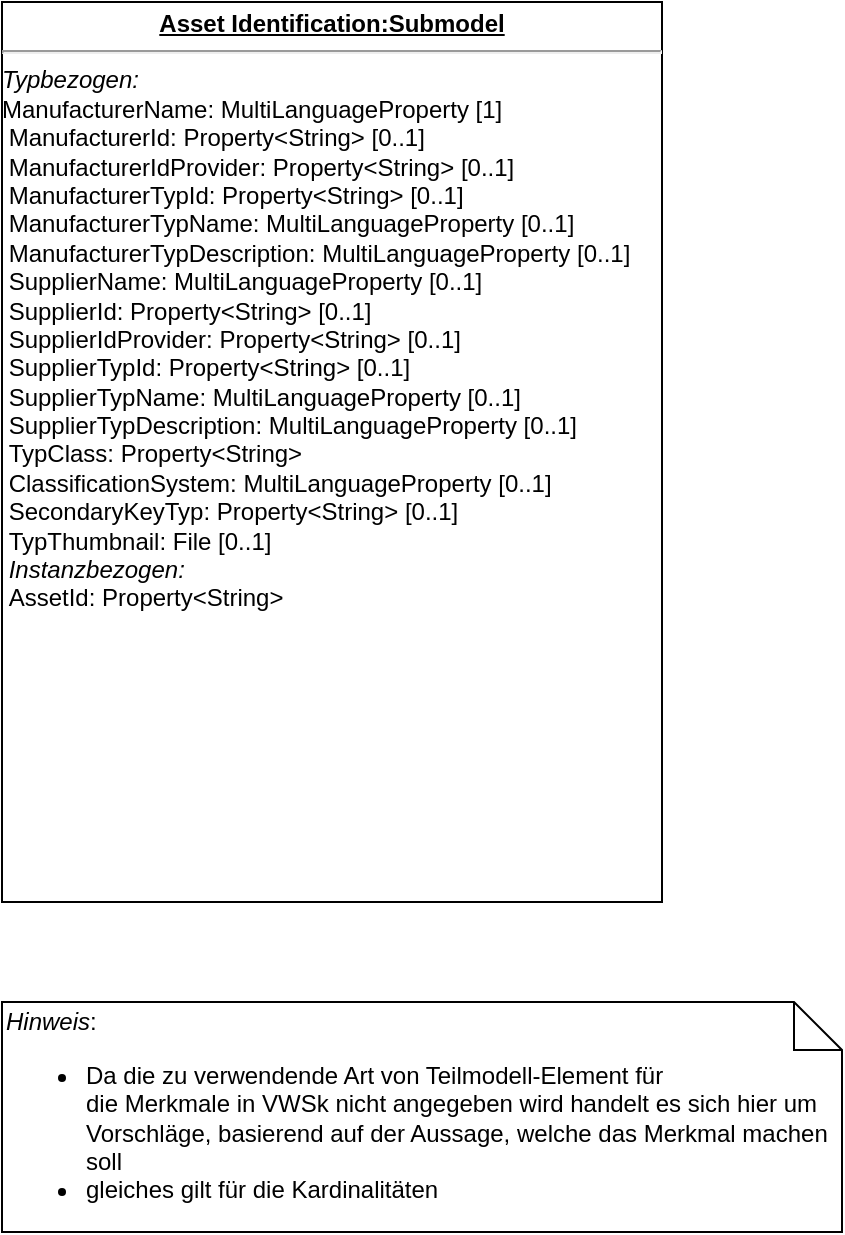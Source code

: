 <mxfile version="13.10.0" type="github">
  <diagram id="4UYlCgZRLO4GiP1bX2ro" name="Page-1">
    <mxGraphModel dx="854" dy="404" grid="1" gridSize="10" guides="1" tooltips="1" connect="1" arrows="1" fold="1" page="1" pageScale="1" pageWidth="827" pageHeight="1169" math="0" shadow="0">
      <root>
        <mxCell id="0" />
        <mxCell id="1" parent="0" />
        <mxCell id="7-Hjf0vCj2hYxwcwaUoQ-1" value="&lt;p style=&quot;margin: 0px ; margin-top: 4px ; text-align: center ; text-decoration: underline&quot;&gt;&lt;b&gt;Asset Identification:Submodel&lt;/b&gt;&lt;/p&gt;&lt;hr&gt;&lt;div&gt;&lt;i&gt;Typbezogen:&lt;/i&gt; &lt;br&gt;&lt;/div&gt;&lt;div&gt;ManufacturerName: MultiLanguageProperty [1]&lt;/div&gt;&lt;div&gt;&amp;nbsp;ManufacturerId: Property&amp;lt;String&amp;gt; [0..1]&lt;/div&gt;&lt;div&gt;&amp;nbsp;ManufacturerIdProvider: Property&amp;lt;String&amp;gt; [0..1]&lt;/div&gt;&lt;div&gt;&amp;nbsp;ManufacturerTypId: Property&amp;lt;String&amp;gt; [0..1]&lt;/div&gt;&lt;div&gt;&amp;nbsp;ManufacturerTypName: MultiLanguageProperty [0..1]&lt;/div&gt;&lt;div&gt;&amp;nbsp;ManufacturerTypDescription: MultiLanguageProperty [0..1]&lt;/div&gt;&lt;div&gt;&amp;nbsp;SupplierName: MultiLanguageProperty [0..1]&lt;/div&gt;&lt;div&gt;&amp;nbsp;SupplierId: Property&amp;lt;String&amp;gt; [0..1]&lt;br&gt;&lt;/div&gt;&lt;div&gt;&amp;nbsp;SupplierIdProvider: Property&amp;lt;String&amp;gt; [0..1]&lt;/div&gt;&lt;div&gt;&amp;nbsp;SupplierTypId: Property&amp;lt;String&amp;gt; [0..1]&lt;/div&gt;&lt;div&gt;&amp;nbsp;SupplierTypName: MultiLanguageProperty [0..1]&lt;/div&gt;&lt;div&gt;&amp;nbsp;SupplierTypDescription: MultiLanguageProperty [0..1]&lt;/div&gt;&lt;div&gt;&amp;nbsp;TypClass: Property&amp;lt;String&amp;gt;&lt;/div&gt;&lt;div&gt;&amp;nbsp;ClassificationSystem: MultiLanguageProperty [0..1]&lt;/div&gt;&lt;div&gt;&amp;nbsp;SecondaryKeyTyp: Property&amp;lt;String&amp;gt; [0..1]&lt;/div&gt;&lt;div&gt;&amp;nbsp;TypThumbnail: File [0..1]&lt;br&gt;&lt;/div&gt;&lt;div&gt;&amp;nbsp;&lt;i&gt;Instanzbezogen:&lt;/i&gt;&lt;/div&gt;&lt;div&gt;&amp;nbsp;AssetId: Property&amp;lt;String&amp;gt;&lt;br&gt;&lt;/div&gt;" style="verticalAlign=top;align=left;overflow=fill;fontSize=12;fontFamily=Helvetica;html=1;" vertex="1" parent="1">
          <mxGeometry x="380" y="70" width="330" height="450" as="geometry" />
        </mxCell>
        <mxCell id="7-Hjf0vCj2hYxwcwaUoQ-2" value="&lt;div align=&quot;left&quot;&gt;&lt;i&gt;Hinweis&lt;/i&gt;: &lt;br&gt;&lt;ul&gt;&lt;li&gt;Da die zu verwendende Art von Teilmodell-Element für &lt;br&gt;die Merkmale in VWSk nicht angegeben wird handelt es sich hier um Vorschläge, basierend auf der Aussage, welche das Merkmal machen soll&lt;/li&gt;&lt;li&gt;gleiches gilt für die Kardinalitäten&lt;br&gt;&lt;/li&gt;&lt;/ul&gt;&lt;/div&gt;" style="shape=note;size=24;whiteSpace=wrap;html=1;align=left;" vertex="1" parent="1">
          <mxGeometry x="380" y="570" width="420" height="115" as="geometry" />
        </mxCell>
      </root>
    </mxGraphModel>
  </diagram>
</mxfile>
